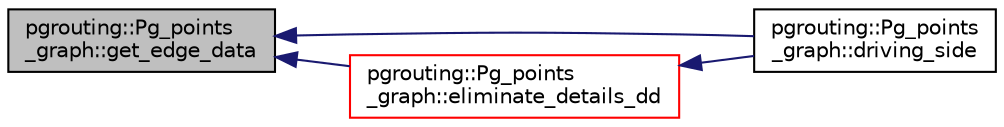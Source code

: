 digraph "pgrouting::Pg_points_graph::get_edge_data"
{
  edge [fontname="Helvetica",fontsize="10",labelfontname="Helvetica",labelfontsize="10"];
  node [fontname="Helvetica",fontsize="10",shape=record];
  rankdir="LR";
  Node96 [label="pgrouting::Pg_points\l_graph::get_edge_data",height=0.2,width=0.4,color="black", fillcolor="grey75", style="filled", fontcolor="black"];
  Node96 -> Node97 [dir="back",color="midnightblue",fontsize="10",style="solid",fontname="Helvetica"];
  Node97 [label="pgrouting::Pg_points\l_graph::driving_side",height=0.2,width=0.4,color="black", fillcolor="white", style="filled",URL="$classpgrouting_1_1Pg__points__graph.html#aa746976d89018959ea20ae326dcd8f82"];
  Node96 -> Node98 [dir="back",color="midnightblue",fontsize="10",style="solid",fontname="Helvetica"];
  Node98 [label="pgrouting::Pg_points\l_graph::eliminate_details_dd",height=0.2,width=0.4,color="red", fillcolor="white", style="filled",URL="$classpgrouting_1_1Pg__points__graph.html#ad4eec360b2b5b8244d4bf927c03d6bb0"];
  Node98 -> Node97 [dir="back",color="midnightblue",fontsize="10",style="solid",fontname="Helvetica"];
}
